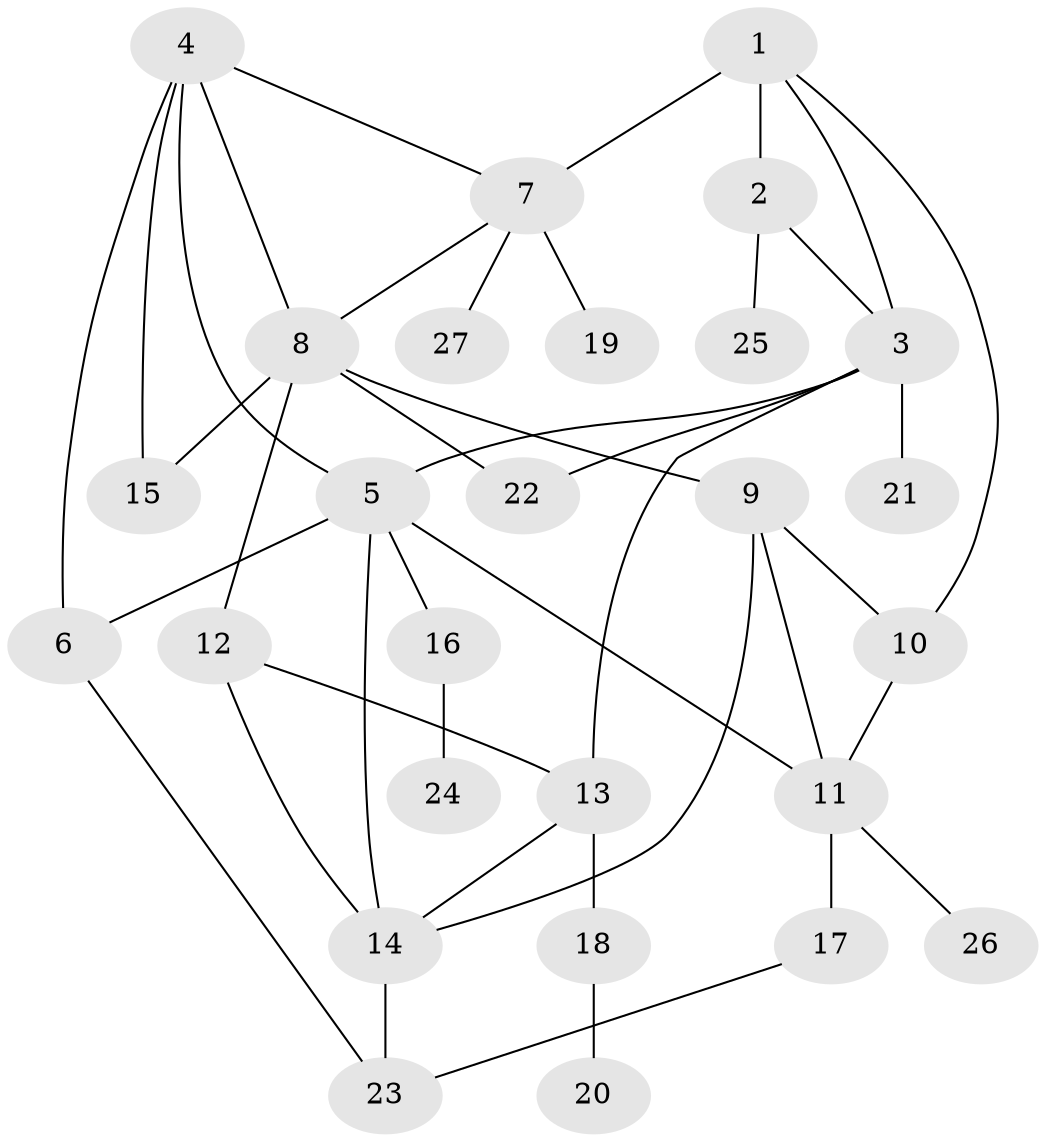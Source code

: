 // original degree distribution, {4: 0.09090909090909091, 7: 0.030303030303030304, 10: 0.030303030303030304, 3: 0.045454545454545456, 8: 0.015151515151515152, 5: 0.045454545454545456, 9: 0.015151515151515152, 1: 0.5303030303030303, 2: 0.19696969696969696}
// Generated by graph-tools (version 1.1) at 2025/52/03/04/25 22:52:23]
// undirected, 27 vertices, 41 edges
graph export_dot {
  node [color=gray90,style=filled];
  1;
  2;
  3;
  4;
  5;
  6;
  7;
  8;
  9;
  10;
  11;
  12;
  13;
  14;
  15;
  16;
  17;
  18;
  19;
  20;
  21;
  22;
  23;
  24;
  25;
  26;
  27;
  1 -- 2 [weight=1.0];
  1 -- 3 [weight=1.0];
  1 -- 7 [weight=2.0];
  1 -- 10 [weight=1.0];
  2 -- 3 [weight=1.0];
  2 -- 25 [weight=1.0];
  3 -- 5 [weight=1.0];
  3 -- 13 [weight=1.0];
  3 -- 21 [weight=1.0];
  3 -- 22 [weight=1.0];
  4 -- 5 [weight=1.0];
  4 -- 6 [weight=1.0];
  4 -- 7 [weight=1.0];
  4 -- 8 [weight=1.0];
  4 -- 15 [weight=1.0];
  5 -- 6 [weight=1.0];
  5 -- 11 [weight=1.0];
  5 -- 14 [weight=1.0];
  5 -- 16 [weight=1.0];
  6 -- 23 [weight=1.0];
  7 -- 8 [weight=1.0];
  7 -- 19 [weight=1.0];
  7 -- 27 [weight=1.0];
  8 -- 9 [weight=1.0];
  8 -- 12 [weight=1.0];
  8 -- 15 [weight=1.0];
  8 -- 22 [weight=1.0];
  9 -- 10 [weight=1.0];
  9 -- 11 [weight=1.0];
  9 -- 14 [weight=1.0];
  10 -- 11 [weight=1.0];
  11 -- 17 [weight=4.0];
  11 -- 26 [weight=1.0];
  12 -- 13 [weight=1.0];
  12 -- 14 [weight=1.0];
  13 -- 14 [weight=1.0];
  13 -- 18 [weight=1.0];
  14 -- 23 [weight=5.0];
  16 -- 24 [weight=1.0];
  17 -- 23 [weight=1.0];
  18 -- 20 [weight=1.0];
}
